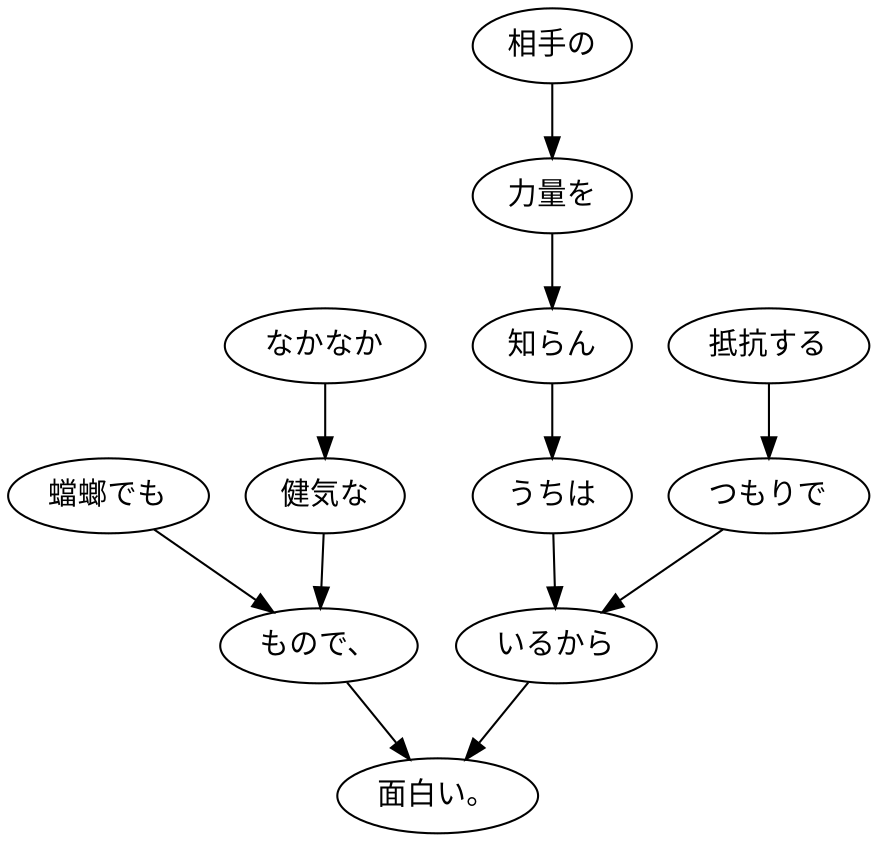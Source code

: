 digraph graph3970 {
	node0 [label="蟷螂でも"];
	node1 [label="なかなか"];
	node2 [label="健気な"];
	node3 [label="もので、"];
	node4 [label="相手の"];
	node5 [label="力量を"];
	node6 [label="知らん"];
	node7 [label="うちは"];
	node8 [label="抵抗する"];
	node9 [label="つもりで"];
	node10 [label="いるから"];
	node11 [label="面白い。"];
	node0 -> node3;
	node1 -> node2;
	node2 -> node3;
	node3 -> node11;
	node4 -> node5;
	node5 -> node6;
	node6 -> node7;
	node7 -> node10;
	node8 -> node9;
	node9 -> node10;
	node10 -> node11;
}
